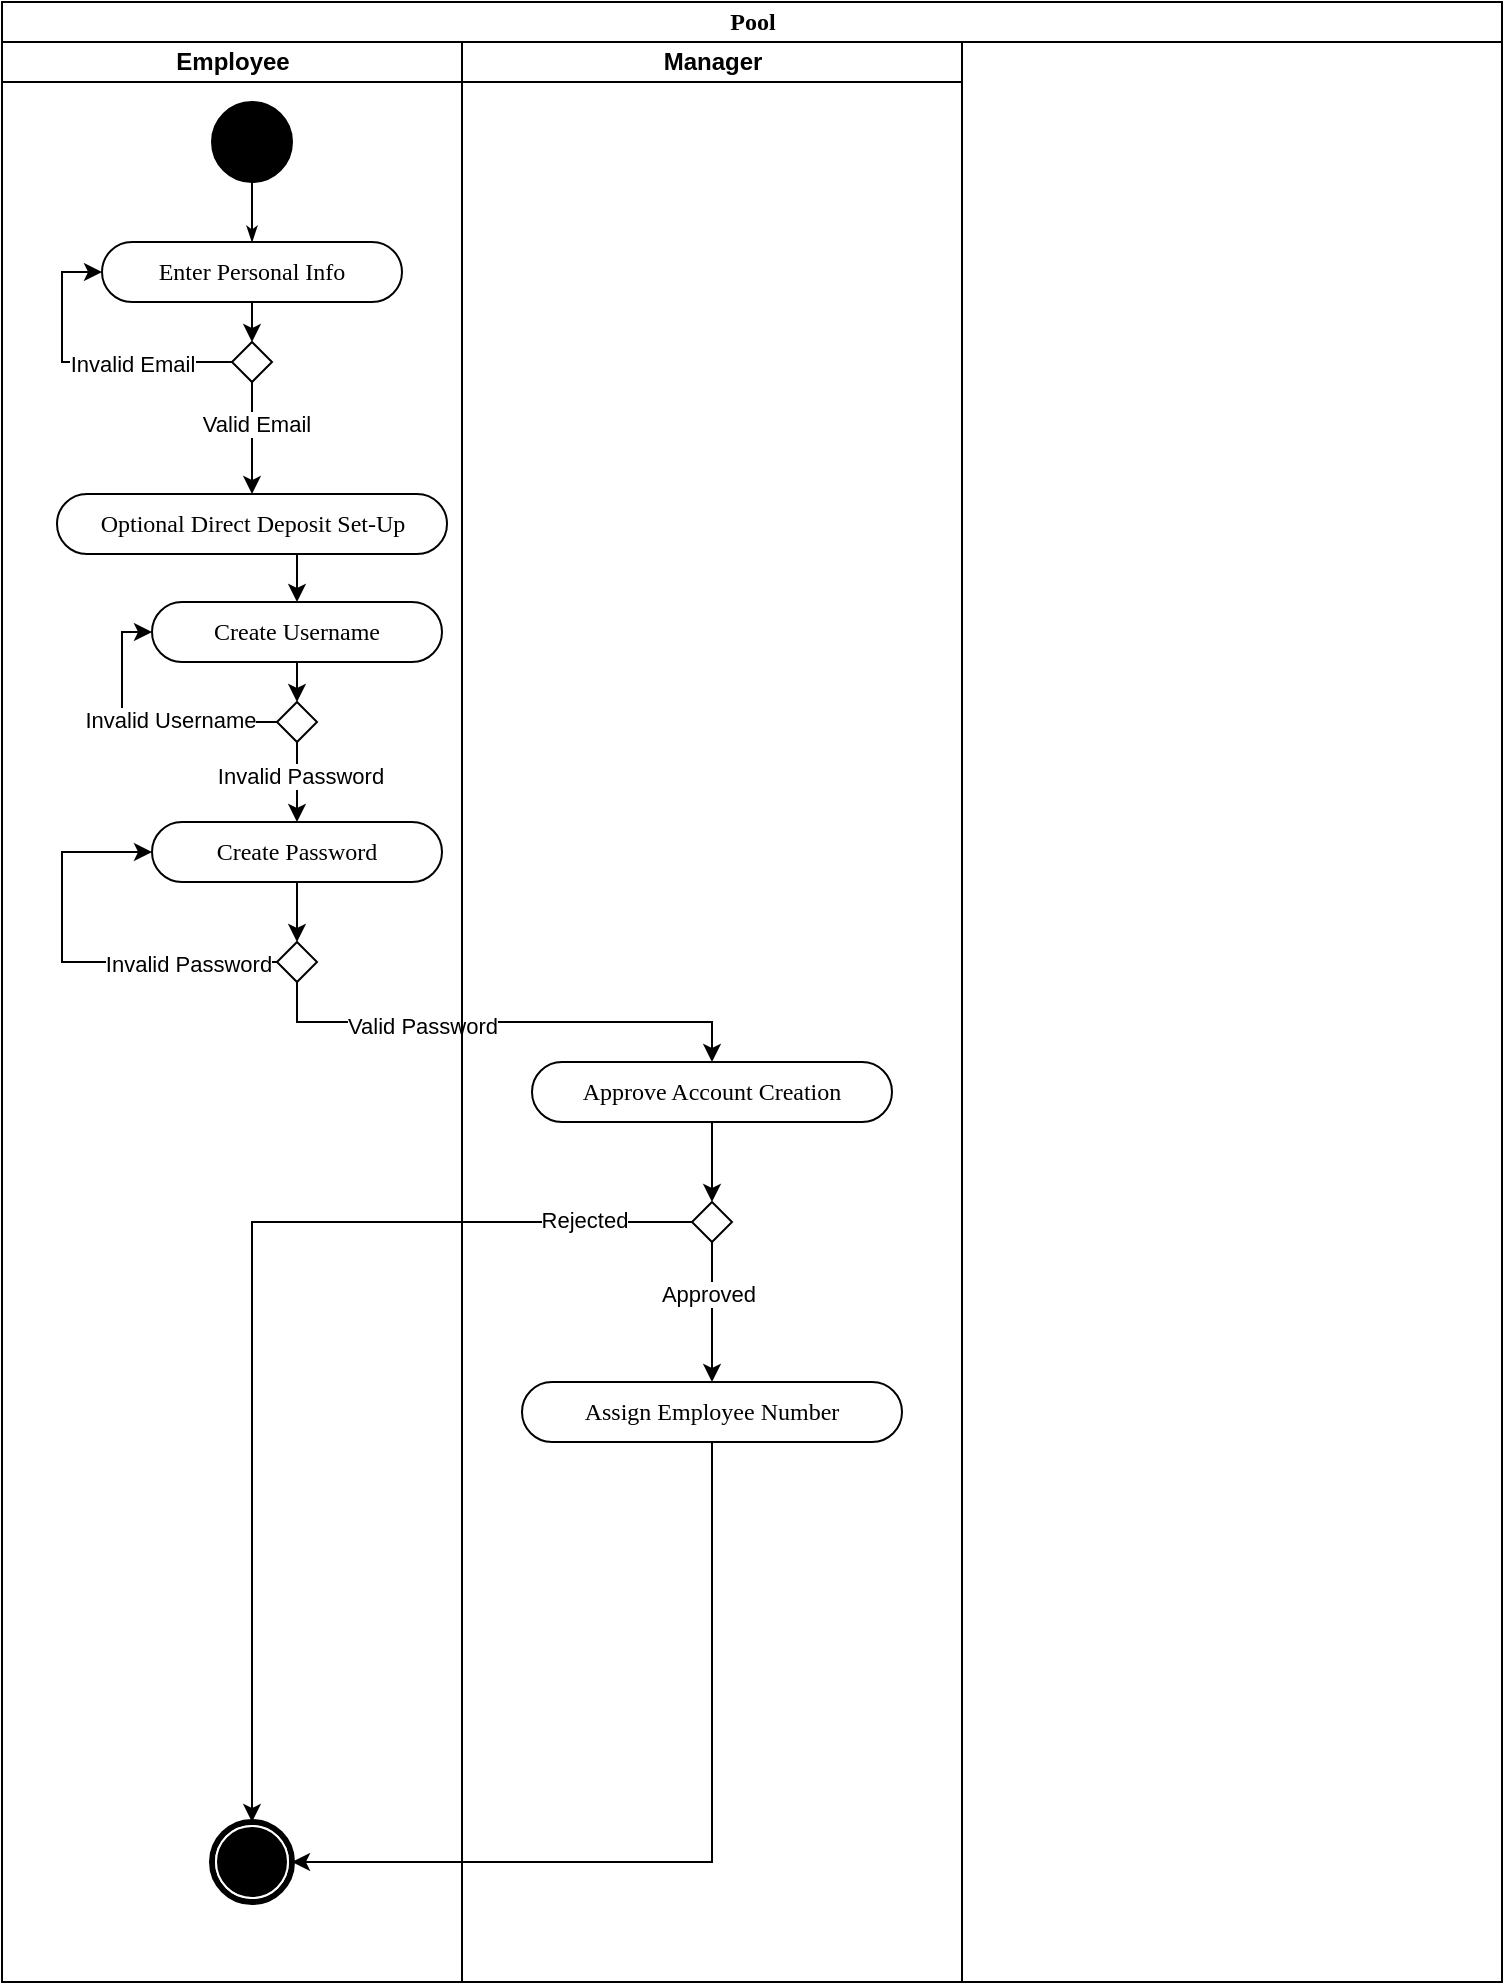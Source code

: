 <mxfile version="13.7.9" type="github">
  <diagram name="Page-1" id="0783ab3e-0a74-02c8-0abd-f7b4e66b4bec">
    <mxGraphModel dx="677" dy="363" grid="1" gridSize="10" guides="1" tooltips="1" connect="1" arrows="1" fold="1" page="1" pageScale="1" pageWidth="850" pageHeight="1100" background="#ffffff" math="0" shadow="0">
      <root>
        <mxCell id="0" />
        <mxCell id="1" parent="0" />
        <mxCell id="1c1d494c118603dd-1" value="Pool" style="swimlane;html=1;childLayout=stackLayout;startSize=20;rounded=0;shadow=0;comic=0;labelBackgroundColor=none;strokeWidth=1;fontFamily=Verdana;fontSize=12;align=center;" parent="1" vertex="1">
          <mxGeometry x="40" y="20" width="750" height="990" as="geometry" />
        </mxCell>
        <mxCell id="1c1d494c118603dd-3" value="Employee" style="swimlane;html=1;startSize=20;" parent="1c1d494c118603dd-1" vertex="1">
          <mxGeometry y="20" width="230" height="970" as="geometry">
            <mxRectangle y="20" width="30" height="970" as="alternateBounds" />
          </mxGeometry>
        </mxCell>
        <mxCell id="Xv2vDg8jtysRzjBzoviw-3" style="edgeStyle=orthogonalEdgeStyle;rounded=0;orthogonalLoop=1;jettySize=auto;html=1;exitX=0;exitY=0.5;exitDx=0;exitDy=0;entryX=0;entryY=0.5;entryDx=0;entryDy=0;" edge="1" parent="1c1d494c118603dd-3" source="Xv2vDg8jtysRzjBzoviw-2" target="60571a20871a0731-8">
          <mxGeometry relative="1" as="geometry" />
        </mxCell>
        <mxCell id="Xv2vDg8jtysRzjBzoviw-5" value="Invalid Email" style="edgeLabel;html=1;align=center;verticalAlign=middle;resizable=0;points=[];" vertex="1" connectable="0" parent="Xv2vDg8jtysRzjBzoviw-3">
          <mxGeometry x="-0.325" y="1" relative="1" as="geometry">
            <mxPoint as="offset" />
          </mxGeometry>
        </mxCell>
        <mxCell id="Xv2vDg8jtysRzjBzoviw-4" style="edgeStyle=orthogonalEdgeStyle;rounded=0;orthogonalLoop=1;jettySize=auto;html=1;exitX=0.5;exitY=1;exitDx=0;exitDy=0;entryX=0.5;entryY=0;entryDx=0;entryDy=0;" edge="1" parent="1c1d494c118603dd-3" source="Xv2vDg8jtysRzjBzoviw-2" target="1c1d494c118603dd-5">
          <mxGeometry relative="1" as="geometry" />
        </mxCell>
        <mxCell id="Xv2vDg8jtysRzjBzoviw-6" value="Valid Email" style="edgeLabel;html=1;align=center;verticalAlign=middle;resizable=0;points=[];" vertex="1" connectable="0" parent="Xv2vDg8jtysRzjBzoviw-4">
          <mxGeometry x="-0.253" y="2" relative="1" as="geometry">
            <mxPoint as="offset" />
          </mxGeometry>
        </mxCell>
        <mxCell id="60571a20871a0731-5" value="" style="shape=mxgraph.bpmn.shape;html=1;verticalLabelPosition=bottom;labelBackgroundColor=#ffffff;verticalAlign=top;perimeter=ellipsePerimeter;outline=end;symbol=terminate;rounded=0;shadow=0;comic=0;strokeWidth=1;fontFamily=Verdana;fontSize=12;align=center;" parent="1c1d494c118603dd-3" vertex="1">
          <mxGeometry x="105" y="890" width="40" height="40" as="geometry" />
        </mxCell>
        <mxCell id="Xv2vDg8jtysRzjBzoviw-2" value="" style="rhombus;whiteSpace=wrap;html=1;" vertex="1" parent="1c1d494c118603dd-3">
          <mxGeometry x="115" y="150" width="20" height="20" as="geometry" />
        </mxCell>
        <mxCell id="60571a20871a0731-8" value="Enter Personal Info" style="rounded=1;whiteSpace=wrap;html=1;shadow=0;comic=0;labelBackgroundColor=none;strokeWidth=1;fontFamily=Verdana;fontSize=12;align=center;arcSize=50;" parent="1c1d494c118603dd-3" vertex="1">
          <mxGeometry x="50" y="100" width="150" height="30" as="geometry" />
        </mxCell>
        <mxCell id="60571a20871a0731-4" value="" style="ellipse;whiteSpace=wrap;html=1;rounded=0;shadow=0;comic=0;labelBackgroundColor=none;strokeWidth=1;fillColor=#000000;fontFamily=Verdana;fontSize=12;align=center;" parent="1c1d494c118603dd-3" vertex="1">
          <mxGeometry x="105" y="30" width="40" height="40" as="geometry" />
        </mxCell>
        <mxCell id="Xv2vDg8jtysRzjBzoviw-11" style="edgeStyle=orthogonalEdgeStyle;rounded=0;orthogonalLoop=1;jettySize=auto;html=1;exitX=0.5;exitY=1;exitDx=0;exitDy=0;entryX=0.5;entryY=0;entryDx=0;entryDy=0;" edge="1" parent="1c1d494c118603dd-3" source="1c1d494c118603dd-11" target="Xv2vDg8jtysRzjBzoviw-10">
          <mxGeometry relative="1" as="geometry" />
        </mxCell>
        <mxCell id="Xv2vDg8jtysRzjBzoviw-17" style="edgeStyle=orthogonalEdgeStyle;rounded=0;orthogonalLoop=1;jettySize=auto;html=1;exitX=0.5;exitY=1;exitDx=0;exitDy=0;entryX=0.5;entryY=0;entryDx=0;entryDy=0;" edge="1" parent="1c1d494c118603dd-3" source="1c1d494c118603dd-16" target="Xv2vDg8jtysRzjBzoviw-16">
          <mxGeometry relative="1" as="geometry" />
        </mxCell>
        <mxCell id="1c1d494c118603dd-16" value="Create Password" style="rounded=1;whiteSpace=wrap;html=1;shadow=0;comic=0;labelBackgroundColor=none;strokeWidth=1;fontFamily=Verdana;fontSize=12;align=center;arcSize=50;" parent="1c1d494c118603dd-3" vertex="1">
          <mxGeometry x="75" y="390" width="145" height="30" as="geometry" />
        </mxCell>
        <mxCell id="1c1d494c118603dd-11" value="Create Username" style="rounded=1;whiteSpace=wrap;html=1;shadow=0;comic=0;labelBackgroundColor=none;strokeWidth=1;fontFamily=Verdana;fontSize=12;align=center;arcSize=50;" parent="1c1d494c118603dd-3" vertex="1">
          <mxGeometry x="75" y="280" width="145" height="30" as="geometry" />
        </mxCell>
        <mxCell id="1c1d494c118603dd-27" style="edgeStyle=orthogonalEdgeStyle;rounded=0;html=1;labelBackgroundColor=none;startArrow=none;startFill=0;startSize=5;endArrow=classicThin;endFill=1;endSize=5;jettySize=auto;orthogonalLoop=1;strokeWidth=1;fontFamily=Verdana;fontSize=12" parent="1c1d494c118603dd-3" source="60571a20871a0731-4" target="60571a20871a0731-8" edge="1">
          <mxGeometry relative="1" as="geometry" />
        </mxCell>
        <mxCell id="Xv2vDg8jtysRzjBzoviw-1" style="edgeStyle=orthogonalEdgeStyle;rounded=0;orthogonalLoop=1;jettySize=auto;html=1;exitX=0.5;exitY=1;exitDx=0;exitDy=0;entryX=0.5;entryY=0;entryDx=0;entryDy=0;" edge="1" parent="1c1d494c118603dd-3" source="60571a20871a0731-8" target="Xv2vDg8jtysRzjBzoviw-2">
          <mxGeometry relative="1" as="geometry">
            <mxPoint x="125.286" y="150" as="targetPoint" />
          </mxGeometry>
        </mxCell>
        <mxCell id="Xv2vDg8jtysRzjBzoviw-8" style="edgeStyle=orthogonalEdgeStyle;rounded=0;orthogonalLoop=1;jettySize=auto;html=1;exitX=0.5;exitY=1;exitDx=0;exitDy=0;entryX=0.5;entryY=0;entryDx=0;entryDy=0;" edge="1" parent="1c1d494c118603dd-3" source="1c1d494c118603dd-5" target="1c1d494c118603dd-11">
          <mxGeometry relative="1" as="geometry" />
        </mxCell>
        <mxCell id="1c1d494c118603dd-5" value="Optional Direct Deposit Set-Up" style="rounded=1;whiteSpace=wrap;html=1;shadow=0;comic=0;labelBackgroundColor=none;strokeWidth=1;fontFamily=Verdana;fontSize=12;align=center;arcSize=50;" parent="1c1d494c118603dd-3" vertex="1">
          <mxGeometry x="27.5" y="226" width="195" height="30" as="geometry" />
        </mxCell>
        <mxCell id="Xv2vDg8jtysRzjBzoviw-12" style="edgeStyle=orthogonalEdgeStyle;rounded=0;orthogonalLoop=1;jettySize=auto;html=1;exitX=0;exitY=0.5;exitDx=0;exitDy=0;entryX=0;entryY=0.5;entryDx=0;entryDy=0;" edge="1" parent="1c1d494c118603dd-3" source="Xv2vDg8jtysRzjBzoviw-10" target="1c1d494c118603dd-11">
          <mxGeometry relative="1" as="geometry">
            <Array as="points">
              <mxPoint x="60" y="340" />
              <mxPoint x="60" y="295" />
            </Array>
          </mxGeometry>
        </mxCell>
        <mxCell id="Xv2vDg8jtysRzjBzoviw-13" value="Invalid Username" style="edgeLabel;html=1;align=center;verticalAlign=middle;resizable=0;points=[];" vertex="1" connectable="0" parent="Xv2vDg8jtysRzjBzoviw-12">
          <mxGeometry x="-0.211" y="-1" relative="1" as="geometry">
            <mxPoint as="offset" />
          </mxGeometry>
        </mxCell>
        <mxCell id="Xv2vDg8jtysRzjBzoviw-14" style="edgeStyle=orthogonalEdgeStyle;rounded=0;orthogonalLoop=1;jettySize=auto;html=1;exitX=0.5;exitY=1;exitDx=0;exitDy=0;entryX=0.5;entryY=0;entryDx=0;entryDy=0;" edge="1" parent="1c1d494c118603dd-3" source="Xv2vDg8jtysRzjBzoviw-10" target="1c1d494c118603dd-16">
          <mxGeometry relative="1" as="geometry" />
        </mxCell>
        <mxCell id="Xv2vDg8jtysRzjBzoviw-15" value="Invalid Password" style="edgeLabel;html=1;align=center;verticalAlign=middle;resizable=0;points=[];" vertex="1" connectable="0" parent="Xv2vDg8jtysRzjBzoviw-14">
          <mxGeometry x="-0.158" y="1" relative="1" as="geometry">
            <mxPoint as="offset" />
          </mxGeometry>
        </mxCell>
        <mxCell id="Xv2vDg8jtysRzjBzoviw-10" value="" style="rhombus;whiteSpace=wrap;html=1;" vertex="1" parent="1c1d494c118603dd-3">
          <mxGeometry x="137.5" y="330" width="20" height="20" as="geometry" />
        </mxCell>
        <mxCell id="Xv2vDg8jtysRzjBzoviw-18" style="edgeStyle=orthogonalEdgeStyle;rounded=0;orthogonalLoop=1;jettySize=auto;html=1;exitX=0;exitY=0.5;exitDx=0;exitDy=0;entryX=0;entryY=0.5;entryDx=0;entryDy=0;" edge="1" parent="1c1d494c118603dd-3" source="Xv2vDg8jtysRzjBzoviw-16" target="1c1d494c118603dd-16">
          <mxGeometry relative="1" as="geometry">
            <Array as="points">
              <mxPoint x="30" y="460" />
              <mxPoint x="30" y="405" />
            </Array>
          </mxGeometry>
        </mxCell>
        <mxCell id="Xv2vDg8jtysRzjBzoviw-19" value="Invalid Password" style="edgeLabel;html=1;align=center;verticalAlign=middle;resizable=0;points=[];" vertex="1" connectable="0" parent="Xv2vDg8jtysRzjBzoviw-18">
          <mxGeometry x="-0.57" y="1" relative="1" as="geometry">
            <mxPoint as="offset" />
          </mxGeometry>
        </mxCell>
        <mxCell id="Xv2vDg8jtysRzjBzoviw-16" value="" style="rhombus;whiteSpace=wrap;html=1;" vertex="1" parent="1c1d494c118603dd-3">
          <mxGeometry x="137.5" y="450" width="20" height="20" as="geometry" />
        </mxCell>
        <mxCell id="Xv2vDg8jtysRzjBzoviw-28" style="edgeStyle=orthogonalEdgeStyle;rounded=0;orthogonalLoop=1;jettySize=auto;html=1;exitX=0.5;exitY=1;exitDx=0;exitDy=0;entryX=1;entryY=0.5;entryDx=0;entryDy=0;" edge="1" parent="1c1d494c118603dd-1" source="1c1d494c118603dd-19" target="60571a20871a0731-5">
          <mxGeometry relative="1" as="geometry" />
        </mxCell>
        <mxCell id="Xv2vDg8jtysRzjBzoviw-20" style="edgeStyle=orthogonalEdgeStyle;rounded=0;orthogonalLoop=1;jettySize=auto;html=1;exitX=0.5;exitY=1;exitDx=0;exitDy=0;entryX=0.5;entryY=0;entryDx=0;entryDy=0;" edge="1" parent="1c1d494c118603dd-1" source="Xv2vDg8jtysRzjBzoviw-16" target="1c1d494c118603dd-18">
          <mxGeometry relative="1" as="geometry" />
        </mxCell>
        <mxCell id="Xv2vDg8jtysRzjBzoviw-21" value="Valid Password" style="edgeLabel;html=1;align=center;verticalAlign=middle;resizable=0;points=[];" vertex="1" connectable="0" parent="Xv2vDg8jtysRzjBzoviw-20">
          <mxGeometry x="-0.333" y="-2" relative="1" as="geometry">
            <mxPoint as="offset" />
          </mxGeometry>
        </mxCell>
        <mxCell id="Xv2vDg8jtysRzjBzoviw-24" style="edgeStyle=orthogonalEdgeStyle;rounded=0;orthogonalLoop=1;jettySize=auto;html=1;exitX=0;exitY=0.5;exitDx=0;exitDy=0;entryX=0.5;entryY=0;entryDx=0;entryDy=0;" edge="1" parent="1c1d494c118603dd-1" source="Xv2vDg8jtysRzjBzoviw-22" target="60571a20871a0731-5">
          <mxGeometry relative="1" as="geometry" />
        </mxCell>
        <mxCell id="Xv2vDg8jtysRzjBzoviw-27" value="Rejected" style="edgeLabel;html=1;align=center;verticalAlign=middle;resizable=0;points=[];" vertex="1" connectable="0" parent="Xv2vDg8jtysRzjBzoviw-24">
          <mxGeometry x="-0.791" y="-1" relative="1" as="geometry">
            <mxPoint as="offset" />
          </mxGeometry>
        </mxCell>
        <mxCell id="1c1d494c118603dd-4" value="Manager" style="swimlane;html=1;startSize=20;" parent="1c1d494c118603dd-1" vertex="1">
          <mxGeometry x="230" y="20" width="250" height="970" as="geometry" />
        </mxCell>
        <mxCell id="Xv2vDg8jtysRzjBzoviw-23" style="edgeStyle=orthogonalEdgeStyle;rounded=0;orthogonalLoop=1;jettySize=auto;html=1;exitX=0.5;exitY=1;exitDx=0;exitDy=0;entryX=0.5;entryY=0;entryDx=0;entryDy=0;" edge="1" parent="1c1d494c118603dd-4" source="1c1d494c118603dd-18" target="Xv2vDg8jtysRzjBzoviw-22">
          <mxGeometry relative="1" as="geometry" />
        </mxCell>
        <mxCell id="1c1d494c118603dd-19" value="Assign Employee Number" style="rounded=1;whiteSpace=wrap;html=1;shadow=0;comic=0;labelBackgroundColor=none;strokeWidth=1;fontFamily=Verdana;fontSize=12;align=center;arcSize=50;" parent="1c1d494c118603dd-4" vertex="1">
          <mxGeometry x="30" y="670" width="190" height="30" as="geometry" />
        </mxCell>
        <mxCell id="1c1d494c118603dd-18" value="Approve Account Creation" style="rounded=1;whiteSpace=wrap;html=1;shadow=0;comic=0;labelBackgroundColor=none;strokeWidth=1;fontFamily=Verdana;fontSize=12;align=center;arcSize=50;" parent="1c1d494c118603dd-4" vertex="1">
          <mxGeometry x="35" y="510" width="180" height="30" as="geometry" />
        </mxCell>
        <mxCell id="Xv2vDg8jtysRzjBzoviw-25" style="edgeStyle=orthogonalEdgeStyle;rounded=0;orthogonalLoop=1;jettySize=auto;html=1;exitX=0.5;exitY=1;exitDx=0;exitDy=0;entryX=0.5;entryY=0;entryDx=0;entryDy=0;" edge="1" parent="1c1d494c118603dd-4" source="Xv2vDg8jtysRzjBzoviw-22" target="1c1d494c118603dd-19">
          <mxGeometry relative="1" as="geometry" />
        </mxCell>
        <mxCell id="Xv2vDg8jtysRzjBzoviw-26" value="Approved" style="edgeLabel;html=1;align=center;verticalAlign=middle;resizable=0;points=[];" vertex="1" connectable="0" parent="Xv2vDg8jtysRzjBzoviw-25">
          <mxGeometry x="-0.265" y="-2" relative="1" as="geometry">
            <mxPoint as="offset" />
          </mxGeometry>
        </mxCell>
        <mxCell id="Xv2vDg8jtysRzjBzoviw-22" value="" style="rhombus;whiteSpace=wrap;html=1;" vertex="1" parent="1c1d494c118603dd-4">
          <mxGeometry x="115" y="580" width="20" height="20" as="geometry" />
        </mxCell>
      </root>
    </mxGraphModel>
  </diagram>
</mxfile>
